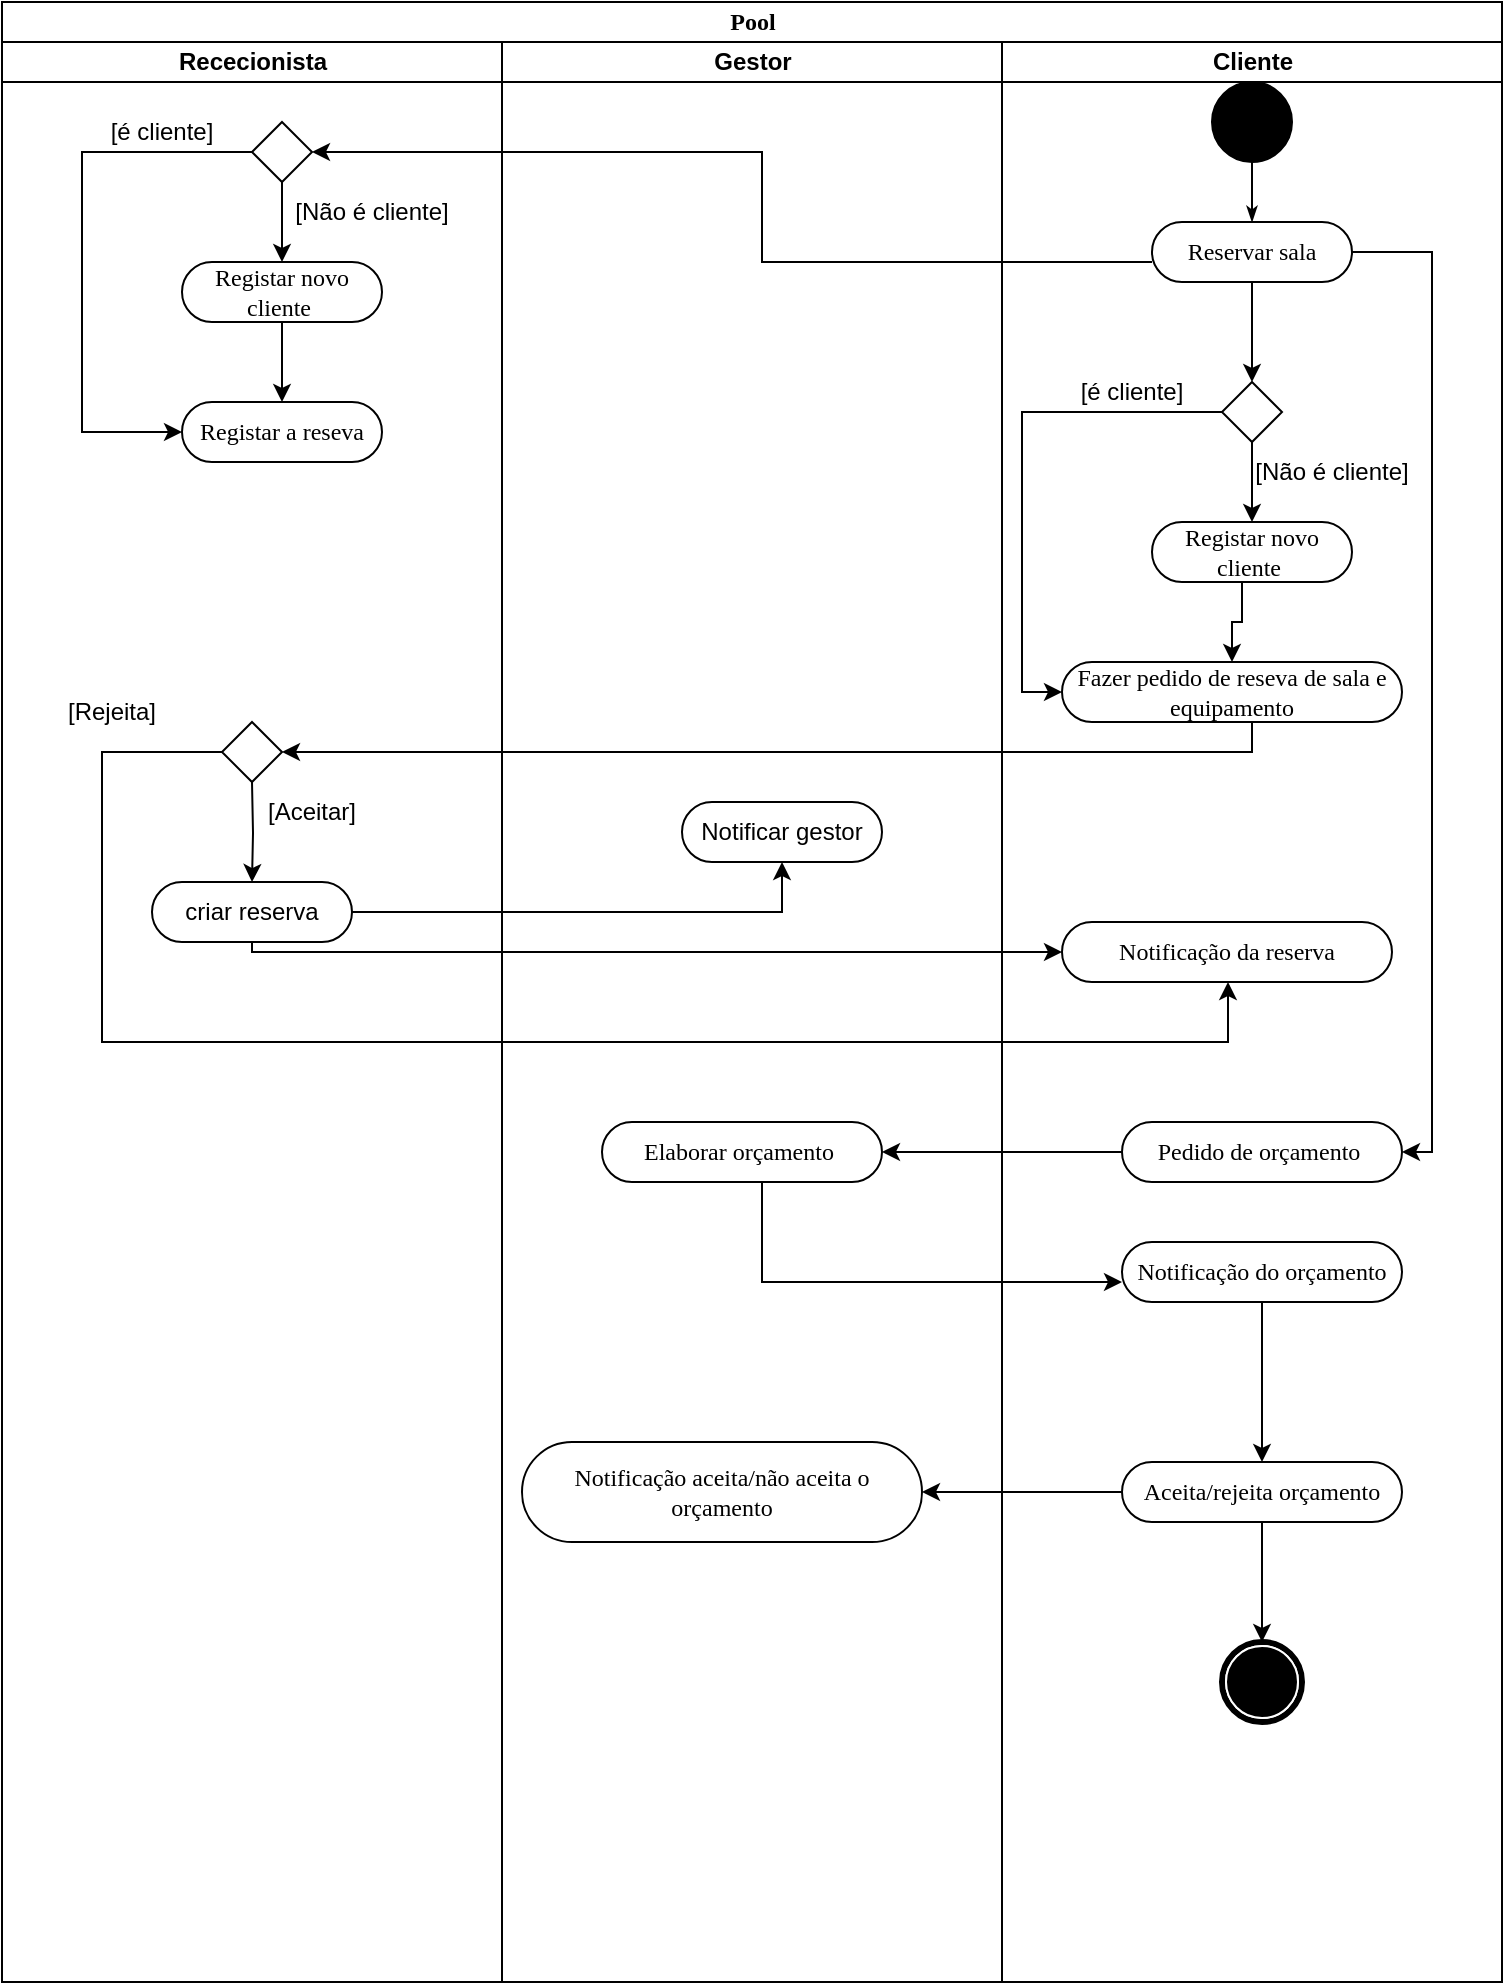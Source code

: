 <mxfile version="24.8.6" pages="2">
  <diagram name="Pedido de reserva de salas e equipamentos" id="0783ab3e-0a74-02c8-0abd-f7b4e66b4bec">
    <mxGraphModel dx="1050" dy="557" grid="1" gridSize="10" guides="1" tooltips="1" connect="1" arrows="1" fold="1" page="1" pageScale="1" pageWidth="850" pageHeight="1100" background="none" math="0" shadow="0">
      <root>
        <mxCell id="0" />
        <mxCell id="1" parent="0" />
        <mxCell id="1c1d494c118603dd-1" value="Pool" style="swimlane;html=1;childLayout=stackLayout;startSize=20;rounded=0;shadow=0;comic=0;labelBackgroundColor=none;strokeWidth=1;fontFamily=Verdana;fontSize=12;align=center;" parent="1" vertex="1">
          <mxGeometry x="30" y="40" width="750" height="990" as="geometry" />
        </mxCell>
        <mxCell id="1c1d494c118603dd-2" value="Rececionista" style="swimlane;html=1;startSize=20;" parent="1c1d494c118603dd-1" vertex="1">
          <mxGeometry y="20" width="250" height="970" as="geometry" />
        </mxCell>
        <mxCell id="sh00CGNz_AVUpGgpgozl-20" style="edgeStyle=orthogonalEdgeStyle;rounded=0;orthogonalLoop=1;jettySize=auto;html=1;entryX=0.5;entryY=0;entryDx=0;entryDy=0;" parent="1c1d494c118603dd-2" source="sh00CGNz_AVUpGgpgozl-17" target="sh00CGNz_AVUpGgpgozl-19" edge="1">
          <mxGeometry relative="1" as="geometry">
            <mxPoint x="130" y="100" as="targetPoint" />
          </mxGeometry>
        </mxCell>
        <mxCell id="sh00CGNz_AVUpGgpgozl-17" value="" style="rhombus;" parent="1c1d494c118603dd-2" vertex="1">
          <mxGeometry x="125" y="40" width="30" height="30" as="geometry" />
        </mxCell>
        <mxCell id="sh00CGNz_AVUpGgpgozl-19" value="Registar novo cliente&amp;nbsp;" style="rounded=1;whiteSpace=wrap;html=1;shadow=0;comic=0;labelBackgroundColor=none;strokeWidth=1;fontFamily=Verdana;fontSize=12;align=center;arcSize=50;" parent="1c1d494c118603dd-2" vertex="1">
          <mxGeometry x="90" y="110" width="100" height="30" as="geometry" />
        </mxCell>
        <mxCell id="sh00CGNz_AVUpGgpgozl-23" value="[Não é cliente]" style="text;html=1;align=center;verticalAlign=middle;whiteSpace=wrap;rounded=0;" parent="1c1d494c118603dd-2" vertex="1">
          <mxGeometry x="140" y="70" width="90" height="30" as="geometry" />
        </mxCell>
        <mxCell id="sh00CGNz_AVUpGgpgozl-24" value="[é cliente]" style="text;html=1;align=center;verticalAlign=middle;whiteSpace=wrap;rounded=0;" parent="1c1d494c118603dd-2" vertex="1">
          <mxGeometry x="35" y="30" width="90" height="30" as="geometry" />
        </mxCell>
        <mxCell id="1c1d494c118603dd-6" value="Registar a reseva" style="rounded=1;whiteSpace=wrap;html=1;shadow=0;comic=0;labelBackgroundColor=none;strokeWidth=1;fontFamily=Verdana;fontSize=12;align=center;arcSize=50;" parent="1c1d494c118603dd-2" vertex="1">
          <mxGeometry x="90" y="180" width="100" height="30" as="geometry" />
        </mxCell>
        <mxCell id="sh00CGNz_AVUpGgpgozl-25" style="edgeStyle=orthogonalEdgeStyle;rounded=0;orthogonalLoop=1;jettySize=auto;html=1;entryX=0.5;entryY=0;entryDx=0;entryDy=0;" parent="1c1d494c118603dd-2" source="sh00CGNz_AVUpGgpgozl-19" target="1c1d494c118603dd-6" edge="1">
          <mxGeometry relative="1" as="geometry" />
        </mxCell>
        <mxCell id="sh00CGNz_AVUpGgpgozl-21" style="edgeStyle=orthogonalEdgeStyle;rounded=0;orthogonalLoop=1;jettySize=auto;html=1;entryX=0;entryY=0.5;entryDx=0;entryDy=0;" parent="1c1d494c118603dd-2" source="sh00CGNz_AVUpGgpgozl-17" target="1c1d494c118603dd-6" edge="1">
          <mxGeometry relative="1" as="geometry">
            <Array as="points">
              <mxPoint x="40" y="55" />
              <mxPoint x="40" y="195" />
            </Array>
          </mxGeometry>
        </mxCell>
        <mxCell id="sh00CGNz_AVUpGgpgozl-44" value="&lt;span style=&quot;font-family: Helvetica;&quot;&gt;criar reserva&lt;/span&gt;" style="rounded=1;whiteSpace=wrap;html=1;shadow=0;comic=0;labelBackgroundColor=none;strokeWidth=1;fontFamily=Verdana;fontSize=12;align=center;arcSize=50;" parent="1c1d494c118603dd-2" vertex="1">
          <mxGeometry x="75" y="420" width="100" height="30" as="geometry" />
        </mxCell>
        <mxCell id="euSzAULVgSplhUArVh_5-3" style="edgeStyle=orthogonalEdgeStyle;rounded=0;orthogonalLoop=1;jettySize=auto;html=1;entryX=0.5;entryY=0;entryDx=0;entryDy=0;" parent="1c1d494c118603dd-2" target="sh00CGNz_AVUpGgpgozl-44" edge="1">
          <mxGeometry relative="1" as="geometry">
            <mxPoint x="125" y="370" as="sourcePoint" />
          </mxGeometry>
        </mxCell>
        <mxCell id="euSzAULVgSplhUArVh_5-4" value="" style="rhombus;" parent="1c1d494c118603dd-2" vertex="1">
          <mxGeometry x="110" y="340" width="30" height="30" as="geometry" />
        </mxCell>
        <mxCell id="euSzAULVgSplhUArVh_5-5" value="[Aceitar]" style="text;html=1;align=center;verticalAlign=middle;whiteSpace=wrap;rounded=0;" parent="1c1d494c118603dd-2" vertex="1">
          <mxGeometry x="110" y="370" width="90" height="30" as="geometry" />
        </mxCell>
        <mxCell id="euSzAULVgSplhUArVh_5-9" value="[Rejeita]" style="text;html=1;align=center;verticalAlign=middle;whiteSpace=wrap;rounded=0;" parent="1c1d494c118603dd-2" vertex="1">
          <mxGeometry x="10" y="320" width="90" height="30" as="geometry" />
        </mxCell>
        <mxCell id="1c1d494c118603dd-3" value="Gestor" style="swimlane;html=1;startSize=20;" parent="1c1d494c118603dd-1" vertex="1">
          <mxGeometry x="250" y="20" width="250" height="970" as="geometry" />
        </mxCell>
        <mxCell id="sh00CGNz_AVUpGgpgozl-32" value="Elaborar orçamento&amp;nbsp;" style="rounded=1;whiteSpace=wrap;html=1;shadow=0;comic=0;labelBackgroundColor=none;strokeWidth=1;fontFamily=Verdana;fontSize=12;align=center;arcSize=50;" parent="1c1d494c118603dd-3" vertex="1">
          <mxGeometry x="50" y="540" width="140" height="30" as="geometry" />
        </mxCell>
        <mxCell id="sh00CGNz_AVUpGgpgozl-53" value="Notificação aceita/não aceita o orçamento" style="rounded=1;whiteSpace=wrap;html=1;shadow=0;comic=0;labelBackgroundColor=none;strokeWidth=1;fontFamily=Verdana;fontSize=12;align=center;arcSize=50;" parent="1c1d494c118603dd-3" vertex="1">
          <mxGeometry x="10" y="700" width="200" height="50" as="geometry" />
        </mxCell>
        <mxCell id="sh00CGNz_AVUpGgpgozl-47" value="&lt;span style=&quot;font-family: Helvetica;&quot;&gt;Notificar gestor&lt;/span&gt;" style="rounded=1;whiteSpace=wrap;html=1;shadow=0;comic=0;labelBackgroundColor=none;strokeWidth=1;fontFamily=Verdana;fontSize=12;align=center;arcSize=50;" parent="1c1d494c118603dd-3" vertex="1">
          <mxGeometry x="90" y="380" width="100" height="30" as="geometry" />
        </mxCell>
        <mxCell id="sh00CGNz_AVUpGgpgozl-18" style="edgeStyle=orthogonalEdgeStyle;rounded=0;orthogonalLoop=1;jettySize=auto;html=1;" parent="1c1d494c118603dd-1" source="60571a20871a0731-8" target="sh00CGNz_AVUpGgpgozl-17" edge="1">
          <mxGeometry relative="1" as="geometry">
            <Array as="points">
              <mxPoint x="380" y="130" />
              <mxPoint x="380" y="75" />
            </Array>
          </mxGeometry>
        </mxCell>
        <mxCell id="sh00CGNz_AVUpGgpgozl-33" style="edgeStyle=orthogonalEdgeStyle;rounded=0;orthogonalLoop=1;jettySize=auto;html=1;entryX=1;entryY=0.5;entryDx=0;entryDy=0;" parent="1c1d494c118603dd-1" source="sh00CGNz_AVUpGgpgozl-30" target="sh00CGNz_AVUpGgpgozl-32" edge="1">
          <mxGeometry relative="1" as="geometry" />
        </mxCell>
        <mxCell id="sh00CGNz_AVUpGgpgozl-49" style="edgeStyle=orthogonalEdgeStyle;rounded=0;orthogonalLoop=1;jettySize=auto;html=1;" parent="1c1d494c118603dd-1" source="sh00CGNz_AVUpGgpgozl-32" target="sh00CGNz_AVUpGgpgozl-48" edge="1">
          <mxGeometry relative="1" as="geometry">
            <Array as="points">
              <mxPoint x="380" y="640" />
            </Array>
          </mxGeometry>
        </mxCell>
        <mxCell id="sh00CGNz_AVUpGgpgozl-54" style="edgeStyle=orthogonalEdgeStyle;rounded=0;orthogonalLoop=1;jettySize=auto;html=1;" parent="1c1d494c118603dd-1" source="sh00CGNz_AVUpGgpgozl-50" target="sh00CGNz_AVUpGgpgozl-53" edge="1">
          <mxGeometry relative="1" as="geometry" />
        </mxCell>
        <mxCell id="euSzAULVgSplhUArVh_5-2" style="edgeStyle=orthogonalEdgeStyle;rounded=0;orthogonalLoop=1;jettySize=auto;html=1;entryX=1;entryY=0.5;entryDx=0;entryDy=0;" parent="1c1d494c118603dd-1" source="sh00CGNz_AVUpGgpgozl-58" target="euSzAULVgSplhUArVh_5-4" edge="1">
          <mxGeometry relative="1" as="geometry">
            <mxPoint x="200" y="375" as="targetPoint" />
            <Array as="points">
              <mxPoint x="625" y="375" />
            </Array>
          </mxGeometry>
        </mxCell>
        <mxCell id="sh00CGNz_AVUpGgpgozl-46" style="edgeStyle=orthogonalEdgeStyle;rounded=0;orthogonalLoop=1;jettySize=auto;html=1;" parent="1c1d494c118603dd-1" source="sh00CGNz_AVUpGgpgozl-44" target="sh00CGNz_AVUpGgpgozl-47" edge="1">
          <mxGeometry relative="1" as="geometry">
            <mxPoint x="440" y="230" as="targetPoint" />
          </mxGeometry>
        </mxCell>
        <mxCell id="1c1d494c118603dd-4" value="Cliente" style="swimlane;html=1;startSize=20;" parent="1c1d494c118603dd-1" vertex="1">
          <mxGeometry x="500" y="20" width="250" height="970" as="geometry" />
        </mxCell>
        <mxCell id="1c1d494c118603dd-27" style="edgeStyle=orthogonalEdgeStyle;rounded=0;html=1;labelBackgroundColor=none;startArrow=none;startFill=0;startSize=5;endArrow=classicThin;endFill=1;endSize=5;jettySize=auto;orthogonalLoop=1;strokeWidth=1;fontFamily=Verdana;fontSize=12" parent="1c1d494c118603dd-4" source="60571a20871a0731-4" target="60571a20871a0731-8" edge="1">
          <mxGeometry relative="1" as="geometry" />
        </mxCell>
        <mxCell id="60571a20871a0731-4" value="" style="ellipse;whiteSpace=wrap;html=1;rounded=0;shadow=0;comic=0;labelBackgroundColor=none;strokeWidth=1;fillColor=#000000;fontFamily=Verdana;fontSize=12;align=center;" parent="1c1d494c118603dd-4" vertex="1">
          <mxGeometry x="105" y="20" width="40" height="40" as="geometry" />
        </mxCell>
        <mxCell id="sh00CGNz_AVUpGgpgozl-31" style="edgeStyle=orthogonalEdgeStyle;rounded=0;orthogonalLoop=1;jettySize=auto;html=1;" parent="1c1d494c118603dd-4" source="60571a20871a0731-8" target="sh00CGNz_AVUpGgpgozl-30" edge="1">
          <mxGeometry relative="1" as="geometry">
            <Array as="points">
              <mxPoint x="215" y="105" />
              <mxPoint x="215" y="555" />
            </Array>
          </mxGeometry>
        </mxCell>
        <mxCell id="sh00CGNz_AVUpGgpgozl-62" style="edgeStyle=orthogonalEdgeStyle;rounded=0;orthogonalLoop=1;jettySize=auto;html=1;entryX=0.5;entryY=0;entryDx=0;entryDy=0;" parent="1c1d494c118603dd-4" source="60571a20871a0731-8" target="sh00CGNz_AVUpGgpgozl-56" edge="1">
          <mxGeometry relative="1" as="geometry" />
        </mxCell>
        <mxCell id="60571a20871a0731-8" value="Reservar sala" style="rounded=1;whiteSpace=wrap;html=1;shadow=0;comic=0;labelBackgroundColor=none;strokeWidth=1;fontFamily=Verdana;fontSize=12;align=center;arcSize=50;" parent="1c1d494c118603dd-4" vertex="1">
          <mxGeometry x="75" y="90" width="100" height="30" as="geometry" />
        </mxCell>
        <mxCell id="sh00CGNz_AVUpGgpgozl-30" value="Pedido de orçamento&amp;nbsp;" style="rounded=1;whiteSpace=wrap;html=1;shadow=0;comic=0;labelBackgroundColor=none;strokeWidth=1;fontFamily=Verdana;fontSize=12;align=center;arcSize=50;" parent="1c1d494c118603dd-4" vertex="1">
          <mxGeometry x="60" y="540" width="140" height="30" as="geometry" />
        </mxCell>
        <mxCell id="60571a20871a0731-5" value="" style="shape=mxgraph.bpmn.shape;html=1;verticalLabelPosition=bottom;labelBackgroundColor=#ffffff;verticalAlign=top;perimeter=ellipsePerimeter;outline=end;symbol=terminate;rounded=0;shadow=0;comic=0;strokeWidth=1;fontFamily=Verdana;fontSize=12;align=center;" parent="1c1d494c118603dd-4" vertex="1">
          <mxGeometry x="110" y="800" width="40" height="40" as="geometry" />
        </mxCell>
        <mxCell id="sh00CGNz_AVUpGgpgozl-51" style="edgeStyle=orthogonalEdgeStyle;rounded=0;orthogonalLoop=1;jettySize=auto;html=1;entryX=0.5;entryY=0;entryDx=0;entryDy=0;" parent="1c1d494c118603dd-4" source="sh00CGNz_AVUpGgpgozl-48" target="sh00CGNz_AVUpGgpgozl-50" edge="1">
          <mxGeometry relative="1" as="geometry" />
        </mxCell>
        <mxCell id="sh00CGNz_AVUpGgpgozl-48" value="Notificação do orçamento" style="rounded=1;whiteSpace=wrap;html=1;shadow=0;comic=0;labelBackgroundColor=none;strokeWidth=1;fontFamily=Verdana;fontSize=12;align=center;arcSize=50;" parent="1c1d494c118603dd-4" vertex="1">
          <mxGeometry x="60" y="600" width="140" height="30" as="geometry" />
        </mxCell>
        <mxCell id="sh00CGNz_AVUpGgpgozl-52" style="edgeStyle=orthogonalEdgeStyle;rounded=0;orthogonalLoop=1;jettySize=auto;html=1;entryX=0.5;entryY=0;entryDx=0;entryDy=0;" parent="1c1d494c118603dd-4" source="sh00CGNz_AVUpGgpgozl-50" target="60571a20871a0731-5" edge="1">
          <mxGeometry relative="1" as="geometry" />
        </mxCell>
        <mxCell id="sh00CGNz_AVUpGgpgozl-50" value="Aceita/rejeita orçamento" style="rounded=1;whiteSpace=wrap;html=1;shadow=0;comic=0;labelBackgroundColor=none;strokeWidth=1;fontFamily=Verdana;fontSize=12;align=center;arcSize=50;" parent="1c1d494c118603dd-4" vertex="1">
          <mxGeometry x="60" y="710" width="140" height="30" as="geometry" />
        </mxCell>
        <mxCell id="sh00CGNz_AVUpGgpgozl-55" style="edgeStyle=orthogonalEdgeStyle;rounded=0;orthogonalLoop=1;jettySize=auto;html=1;entryX=0.5;entryY=0;entryDx=0;entryDy=0;" parent="1c1d494c118603dd-4" source="sh00CGNz_AVUpGgpgozl-56" target="sh00CGNz_AVUpGgpgozl-57" edge="1">
          <mxGeometry relative="1" as="geometry">
            <mxPoint x="115" y="230" as="targetPoint" />
          </mxGeometry>
        </mxCell>
        <mxCell id="sh00CGNz_AVUpGgpgozl-56" value="" style="rhombus;" parent="1c1d494c118603dd-4" vertex="1">
          <mxGeometry x="110" y="170" width="30" height="30" as="geometry" />
        </mxCell>
        <mxCell id="sh00CGNz_AVUpGgpgozl-57" value="Registar novo cliente&amp;nbsp;" style="rounded=1;whiteSpace=wrap;html=1;shadow=0;comic=0;labelBackgroundColor=none;strokeWidth=1;fontFamily=Verdana;fontSize=12;align=center;arcSize=50;" parent="1c1d494c118603dd-4" vertex="1">
          <mxGeometry x="75" y="240" width="100" height="30" as="geometry" />
        </mxCell>
        <mxCell id="sh00CGNz_AVUpGgpgozl-58" value="Fazer pedido de reseva de sala e equipamento" style="rounded=1;whiteSpace=wrap;html=1;shadow=0;comic=0;labelBackgroundColor=none;strokeWidth=1;fontFamily=Verdana;fontSize=12;align=center;arcSize=50;" parent="1c1d494c118603dd-4" vertex="1">
          <mxGeometry x="30" y="310" width="170" height="30" as="geometry" />
        </mxCell>
        <mxCell id="sh00CGNz_AVUpGgpgozl-59" style="edgeStyle=orthogonalEdgeStyle;rounded=0;orthogonalLoop=1;jettySize=auto;html=1;" parent="1c1d494c118603dd-4" source="sh00CGNz_AVUpGgpgozl-57" target="sh00CGNz_AVUpGgpgozl-58" edge="1">
          <mxGeometry relative="1" as="geometry">
            <Array as="points">
              <mxPoint x="120" y="290" />
              <mxPoint x="115" y="290" />
            </Array>
          </mxGeometry>
        </mxCell>
        <mxCell id="sh00CGNz_AVUpGgpgozl-60" style="edgeStyle=orthogonalEdgeStyle;rounded=0;orthogonalLoop=1;jettySize=auto;html=1;entryX=0;entryY=0.5;entryDx=0;entryDy=0;" parent="1c1d494c118603dd-4" source="sh00CGNz_AVUpGgpgozl-56" target="sh00CGNz_AVUpGgpgozl-58" edge="1">
          <mxGeometry relative="1" as="geometry">
            <Array as="points">
              <mxPoint x="10" y="185" />
              <mxPoint x="10" y="325" />
            </Array>
          </mxGeometry>
        </mxCell>
        <mxCell id="sh00CGNz_AVUpGgpgozl-63" value="[Não é cliente]" style="text;html=1;align=center;verticalAlign=middle;whiteSpace=wrap;rounded=0;" parent="1c1d494c118603dd-4" vertex="1">
          <mxGeometry x="120" y="200" width="90" height="30" as="geometry" />
        </mxCell>
        <mxCell id="sh00CGNz_AVUpGgpgozl-64" value="[é cliente]" style="text;html=1;align=center;verticalAlign=middle;whiteSpace=wrap;rounded=0;" parent="1c1d494c118603dd-4" vertex="1">
          <mxGeometry x="20" y="160" width="90" height="30" as="geometry" />
        </mxCell>
        <mxCell id="euSzAULVgSplhUArVh_5-7" value="Notificação da reserva" style="rounded=1;whiteSpace=wrap;html=1;shadow=0;comic=0;labelBackgroundColor=none;strokeWidth=1;fontFamily=Verdana;fontSize=12;align=center;arcSize=50;" parent="1c1d494c118603dd-4" vertex="1">
          <mxGeometry x="30" y="440" width="165" height="30" as="geometry" />
        </mxCell>
        <mxCell id="euSzAULVgSplhUArVh_5-8" style="edgeStyle=orthogonalEdgeStyle;rounded=0;orthogonalLoop=1;jettySize=auto;html=1;" parent="1c1d494c118603dd-1" source="sh00CGNz_AVUpGgpgozl-44" target="euSzAULVgSplhUArVh_5-7" edge="1">
          <mxGeometry relative="1" as="geometry">
            <mxPoint x="500" y="480" as="targetPoint" />
            <Array as="points">
              <mxPoint x="125" y="475" />
            </Array>
          </mxGeometry>
        </mxCell>
        <mxCell id="euSzAULVgSplhUArVh_5-6" style="edgeStyle=orthogonalEdgeStyle;rounded=0;orthogonalLoop=1;jettySize=auto;html=1;" parent="1c1d494c118603dd-1" source="euSzAULVgSplhUArVh_5-4" target="euSzAULVgSplhUArVh_5-7" edge="1">
          <mxGeometry relative="1" as="geometry">
            <mxPoint x="50" y="520" as="targetPoint" />
            <Array as="points">
              <mxPoint x="50" y="375" />
              <mxPoint x="50" y="520" />
              <mxPoint x="613" y="520" />
            </Array>
          </mxGeometry>
        </mxCell>
      </root>
    </mxGraphModel>
  </diagram>
  <diagram id="JQ8MT3BsYMvOWF_tFALO" name="DiagramaActividadeOrçamento">
    <mxGraphModel dx="875" dy="464" grid="1" gridSize="10" guides="1" tooltips="1" connect="1" arrows="1" fold="1" page="1" pageScale="1" pageWidth="1169" pageHeight="827" math="0" shadow="0">
      <root>
        <mxCell id="0" />
        <mxCell id="1" parent="0" />
        <mxCell id="yDJdmKWbQdWAWSpVzq1s-1" value="Pool" style="swimlane;html=1;childLayout=stackLayout;startSize=20;rounded=0;shadow=0;comic=0;labelBackgroundColor=none;strokeWidth=1;fontFamily=Verdana;fontSize=12;align=center;" vertex="1" parent="1">
          <mxGeometry x="170" y="10" width="520" height="990" as="geometry" />
        </mxCell>
        <mxCell id="yDJdmKWbQdWAWSpVzq1s-16" value="Gestor" style="swimlane;html=1;startSize=20;" vertex="1" parent="yDJdmKWbQdWAWSpVzq1s-1">
          <mxGeometry y="20" width="250" height="970" as="geometry" />
        </mxCell>
        <mxCell id="yDJdmKWbQdWAWSpVzq1s-17" value="Elaborar orçamento&amp;nbsp;" style="rounded=1;whiteSpace=wrap;html=1;shadow=0;comic=0;labelBackgroundColor=none;strokeWidth=1;fontFamily=Verdana;fontSize=12;align=center;arcSize=50;" vertex="1" parent="yDJdmKWbQdWAWSpVzq1s-16">
          <mxGeometry x="50" y="540" width="140" height="30" as="geometry" />
        </mxCell>
        <mxCell id="yDJdmKWbQdWAWSpVzq1s-18" value="Notificação aceita/não aceita o orçamento" style="rounded=1;whiteSpace=wrap;html=1;shadow=0;comic=0;labelBackgroundColor=none;strokeWidth=1;fontFamily=Verdana;fontSize=12;align=center;arcSize=50;" vertex="1" parent="yDJdmKWbQdWAWSpVzq1s-16">
          <mxGeometry x="10" y="700" width="200" height="50" as="geometry" />
        </mxCell>
        <mxCell id="yDJdmKWbQdWAWSpVzq1s-19" value="&lt;span style=&quot;font-family: Helvetica;&quot;&gt;Notificar gestor&lt;/span&gt;" style="rounded=1;whiteSpace=wrap;html=1;shadow=0;comic=0;labelBackgroundColor=none;strokeWidth=1;fontFamily=Verdana;fontSize=12;align=center;arcSize=50;" vertex="1" parent="yDJdmKWbQdWAWSpVzq1s-16">
          <mxGeometry x="60" y="450" width="100" height="30" as="geometry" />
        </mxCell>
        <mxCell id="N5HPZceivozJxyWLgcLq-9" style="edgeStyle=orthogonalEdgeStyle;rounded=0;orthogonalLoop=1;jettySize=auto;html=1;entryX=0.412;entryY=0.078;entryDx=0;entryDy=0;entryPerimeter=0;" edge="1" parent="yDJdmKWbQdWAWSpVzq1s-16" source="yDJdmKWbQdWAWSpVzq1s-19" target="yDJdmKWbQdWAWSpVzq1s-17">
          <mxGeometry relative="1" as="geometry" />
        </mxCell>
        <mxCell id="yDJdmKWbQdWAWSpVzq1s-22" style="edgeStyle=orthogonalEdgeStyle;rounded=0;orthogonalLoop=1;jettySize=auto;html=1;" edge="1" parent="yDJdmKWbQdWAWSpVzq1s-1" source="yDJdmKWbQdWAWSpVzq1s-17" target="yDJdmKWbQdWAWSpVzq1s-35">
          <mxGeometry relative="1" as="geometry">
            <Array as="points">
              <mxPoint x="380" y="640" />
            </Array>
          </mxGeometry>
        </mxCell>
        <mxCell id="yDJdmKWbQdWAWSpVzq1s-23" style="edgeStyle=orthogonalEdgeStyle;rounded=0;orthogonalLoop=1;jettySize=auto;html=1;" edge="1" parent="yDJdmKWbQdWAWSpVzq1s-1" source="yDJdmKWbQdWAWSpVzq1s-37" target="yDJdmKWbQdWAWSpVzq1s-18">
          <mxGeometry relative="1" as="geometry" />
        </mxCell>
        <mxCell id="yDJdmKWbQdWAWSpVzq1s-26" value="Cliente" style="swimlane;html=1;startSize=20;" vertex="1" parent="yDJdmKWbQdWAWSpVzq1s-1">
          <mxGeometry x="250" y="20" width="270" height="970" as="geometry" />
        </mxCell>
        <mxCell id="yDJdmKWbQdWAWSpVzq1s-27" style="edgeStyle=orthogonalEdgeStyle;rounded=0;html=1;labelBackgroundColor=none;startArrow=none;startFill=0;startSize=5;endArrow=classicThin;endFill=1;endSize=5;jettySize=auto;orthogonalLoop=1;strokeWidth=1;fontFamily=Verdana;fontSize=12" edge="1" parent="yDJdmKWbQdWAWSpVzq1s-26" source="yDJdmKWbQdWAWSpVzq1s-28" target="yDJdmKWbQdWAWSpVzq1s-31">
          <mxGeometry relative="1" as="geometry" />
        </mxCell>
        <mxCell id="yDJdmKWbQdWAWSpVzq1s-28" value="" style="ellipse;whiteSpace=wrap;html=1;rounded=0;shadow=0;comic=0;labelBackgroundColor=none;strokeWidth=1;fillColor=#000000;fontFamily=Verdana;fontSize=12;align=center;" vertex="1" parent="yDJdmKWbQdWAWSpVzq1s-26">
          <mxGeometry x="105" y="20" width="40" height="40" as="geometry" />
        </mxCell>
        <mxCell id="yDJdmKWbQdWAWSpVzq1s-30" style="edgeStyle=orthogonalEdgeStyle;rounded=0;orthogonalLoop=1;jettySize=auto;html=1;entryX=0.5;entryY=0;entryDx=0;entryDy=0;" edge="1" parent="yDJdmKWbQdWAWSpVzq1s-26" source="yDJdmKWbQdWAWSpVzq1s-31" target="yDJdmKWbQdWAWSpVzq1s-39">
          <mxGeometry relative="1" as="geometry" />
        </mxCell>
        <mxCell id="yDJdmKWbQdWAWSpVzq1s-31" value="Pedir Orçamento" style="rounded=1;whiteSpace=wrap;html=1;shadow=0;comic=0;labelBackgroundColor=none;strokeWidth=1;fontFamily=Verdana;fontSize=12;align=center;arcSize=50;" vertex="1" parent="yDJdmKWbQdWAWSpVzq1s-26">
          <mxGeometry x="75" y="90" width="100" height="30" as="geometry" />
        </mxCell>
        <mxCell id="yDJdmKWbQdWAWSpVzq1s-33" value="" style="shape=mxgraph.bpmn.shape;html=1;verticalLabelPosition=bottom;labelBackgroundColor=#ffffff;verticalAlign=top;perimeter=ellipsePerimeter;outline=end;symbol=terminate;rounded=0;shadow=0;comic=0;strokeWidth=1;fontFamily=Verdana;fontSize=12;align=center;" vertex="1" parent="yDJdmKWbQdWAWSpVzq1s-26">
          <mxGeometry x="110" y="800" width="40" height="40" as="geometry" />
        </mxCell>
        <mxCell id="yDJdmKWbQdWAWSpVzq1s-34" style="edgeStyle=orthogonalEdgeStyle;rounded=0;orthogonalLoop=1;jettySize=auto;html=1;entryX=0.5;entryY=0;entryDx=0;entryDy=0;" edge="1" parent="yDJdmKWbQdWAWSpVzq1s-26" source="yDJdmKWbQdWAWSpVzq1s-35" target="yDJdmKWbQdWAWSpVzq1s-37">
          <mxGeometry relative="1" as="geometry" />
        </mxCell>
        <mxCell id="yDJdmKWbQdWAWSpVzq1s-35" value="Notificação do orçamento" style="rounded=1;whiteSpace=wrap;html=1;shadow=0;comic=0;labelBackgroundColor=none;strokeWidth=1;fontFamily=Verdana;fontSize=12;align=center;arcSize=50;" vertex="1" parent="yDJdmKWbQdWAWSpVzq1s-26">
          <mxGeometry x="60" y="600" width="140" height="30" as="geometry" />
        </mxCell>
        <mxCell id="yDJdmKWbQdWAWSpVzq1s-36" style="edgeStyle=orthogonalEdgeStyle;rounded=0;orthogonalLoop=1;jettySize=auto;html=1;entryX=0.5;entryY=0;entryDx=0;entryDy=0;" edge="1" parent="yDJdmKWbQdWAWSpVzq1s-26" source="yDJdmKWbQdWAWSpVzq1s-37" target="yDJdmKWbQdWAWSpVzq1s-33">
          <mxGeometry relative="1" as="geometry" />
        </mxCell>
        <mxCell id="yDJdmKWbQdWAWSpVzq1s-37" value="Aceita/rejeita orçamento" style="rounded=1;whiteSpace=wrap;html=1;shadow=0;comic=0;labelBackgroundColor=none;strokeWidth=1;fontFamily=Verdana;fontSize=12;align=center;arcSize=50;" vertex="1" parent="yDJdmKWbQdWAWSpVzq1s-26">
          <mxGeometry x="60" y="710" width="140" height="30" as="geometry" />
        </mxCell>
        <mxCell id="yDJdmKWbQdWAWSpVzq1s-38" style="edgeStyle=orthogonalEdgeStyle;rounded=0;orthogonalLoop=1;jettySize=auto;html=1;entryX=0.5;entryY=0;entryDx=0;entryDy=0;" edge="1" parent="yDJdmKWbQdWAWSpVzq1s-26" source="yDJdmKWbQdWAWSpVzq1s-39" target="yDJdmKWbQdWAWSpVzq1s-40">
          <mxGeometry relative="1" as="geometry">
            <mxPoint x="115" y="230" as="targetPoint" />
          </mxGeometry>
        </mxCell>
        <mxCell id="yDJdmKWbQdWAWSpVzq1s-39" value="" style="rhombus;" vertex="1" parent="yDJdmKWbQdWAWSpVzq1s-26">
          <mxGeometry x="110" y="170" width="30" height="30" as="geometry" />
        </mxCell>
        <mxCell id="yDJdmKWbQdWAWSpVzq1s-40" value="login" style="rounded=1;whiteSpace=wrap;html=1;shadow=0;comic=0;labelBackgroundColor=none;strokeWidth=1;fontFamily=Verdana;fontSize=12;align=center;arcSize=50;" vertex="1" parent="yDJdmKWbQdWAWSpVzq1s-26">
          <mxGeometry x="75" y="240" width="100" height="30" as="geometry" />
        </mxCell>
        <mxCell id="N5HPZceivozJxyWLgcLq-3" style="edgeStyle=orthogonalEdgeStyle;rounded=0;orthogonalLoop=1;jettySize=auto;html=1;" edge="1" parent="yDJdmKWbQdWAWSpVzq1s-26" source="yDJdmKWbQdWAWSpVzq1s-41" target="N5HPZceivozJxyWLgcLq-1">
          <mxGeometry relative="1" as="geometry" />
        </mxCell>
        <mxCell id="yDJdmKWbQdWAWSpVzq1s-41" value="Escolher a data e a hora, numero de participantes e tipo de sala&amp;nbsp;" style="rounded=1;whiteSpace=wrap;html=1;shadow=0;comic=0;labelBackgroundColor=none;strokeWidth=1;fontFamily=Verdana;fontSize=12;align=center;arcSize=50;" vertex="1" parent="yDJdmKWbQdWAWSpVzq1s-26">
          <mxGeometry x="27.5" y="290" width="172.5" height="50" as="geometry" />
        </mxCell>
        <mxCell id="yDJdmKWbQdWAWSpVzq1s-42" style="edgeStyle=orthogonalEdgeStyle;rounded=0;orthogonalLoop=1;jettySize=auto;html=1;" edge="1" parent="yDJdmKWbQdWAWSpVzq1s-26" source="yDJdmKWbQdWAWSpVzq1s-40" target="yDJdmKWbQdWAWSpVzq1s-41">
          <mxGeometry relative="1" as="geometry">
            <Array as="points">
              <mxPoint x="120" y="290" />
              <mxPoint x="115" y="290" />
            </Array>
          </mxGeometry>
        </mxCell>
        <mxCell id="yDJdmKWbQdWAWSpVzq1s-43" style="edgeStyle=orthogonalEdgeStyle;rounded=0;orthogonalLoop=1;jettySize=auto;html=1;" edge="1" parent="yDJdmKWbQdWAWSpVzq1s-26" source="yDJdmKWbQdWAWSpVzq1s-39" target="yDJdmKWbQdWAWSpVzq1s-41">
          <mxGeometry relative="1" as="geometry">
            <Array as="points">
              <mxPoint x="10" y="185" />
              <mxPoint x="10" y="325" />
            </Array>
          </mxGeometry>
        </mxCell>
        <mxCell id="yDJdmKWbQdWAWSpVzq1s-44" value="[Não é cliente]" style="text;html=1;align=center;verticalAlign=middle;whiteSpace=wrap;rounded=0;" vertex="1" parent="yDJdmKWbQdWAWSpVzq1s-26">
          <mxGeometry x="20" y="150" width="90" height="30" as="geometry" />
        </mxCell>
        <mxCell id="yDJdmKWbQdWAWSpVzq1s-45" value="[é cliente]" style="text;html=1;align=center;verticalAlign=middle;whiteSpace=wrap;rounded=0;" vertex="1" parent="yDJdmKWbQdWAWSpVzq1s-26">
          <mxGeometry x="120" y="210" width="90" height="30" as="geometry" />
        </mxCell>
        <mxCell id="yDJdmKWbQdWAWSpVzq1s-46" value="Enviar Pedido de orçamento" style="rounded=1;whiteSpace=wrap;html=1;shadow=0;comic=0;labelBackgroundColor=none;strokeWidth=1;fontFamily=Verdana;fontSize=12;align=center;arcSize=50;" vertex="1" parent="yDJdmKWbQdWAWSpVzq1s-26">
          <mxGeometry x="30" y="440" width="165" height="30" as="geometry" />
        </mxCell>
        <mxCell id="N5HPZceivozJxyWLgcLq-4" style="edgeStyle=orthogonalEdgeStyle;rounded=0;orthogonalLoop=1;jettySize=auto;html=1;entryX=0.5;entryY=0;entryDx=0;entryDy=0;" edge="1" parent="yDJdmKWbQdWAWSpVzq1s-26" source="N5HPZceivozJxyWLgcLq-1" target="yDJdmKWbQdWAWSpVzq1s-46">
          <mxGeometry relative="1" as="geometry" />
        </mxCell>
        <mxCell id="N5HPZceivozJxyWLgcLq-1" value="Escolher sala e equipamento" style="rounded=1;whiteSpace=wrap;html=1;shadow=0;comic=0;labelBackgroundColor=none;strokeWidth=1;fontFamily=Verdana;fontSize=12;align=center;arcSize=50;" vertex="1" parent="yDJdmKWbQdWAWSpVzq1s-26">
          <mxGeometry x="30" y="370" width="165" height="40" as="geometry" />
        </mxCell>
        <mxCell id="N5HPZceivozJxyWLgcLq-5" style="edgeStyle=orthogonalEdgeStyle;rounded=0;orthogonalLoop=1;jettySize=auto;html=1;" edge="1" parent="yDJdmKWbQdWAWSpVzq1s-1" source="yDJdmKWbQdWAWSpVzq1s-46" target="yDJdmKWbQdWAWSpVzq1s-19">
          <mxGeometry relative="1" as="geometry" />
        </mxCell>
      </root>
    </mxGraphModel>
  </diagram>
</mxfile>

